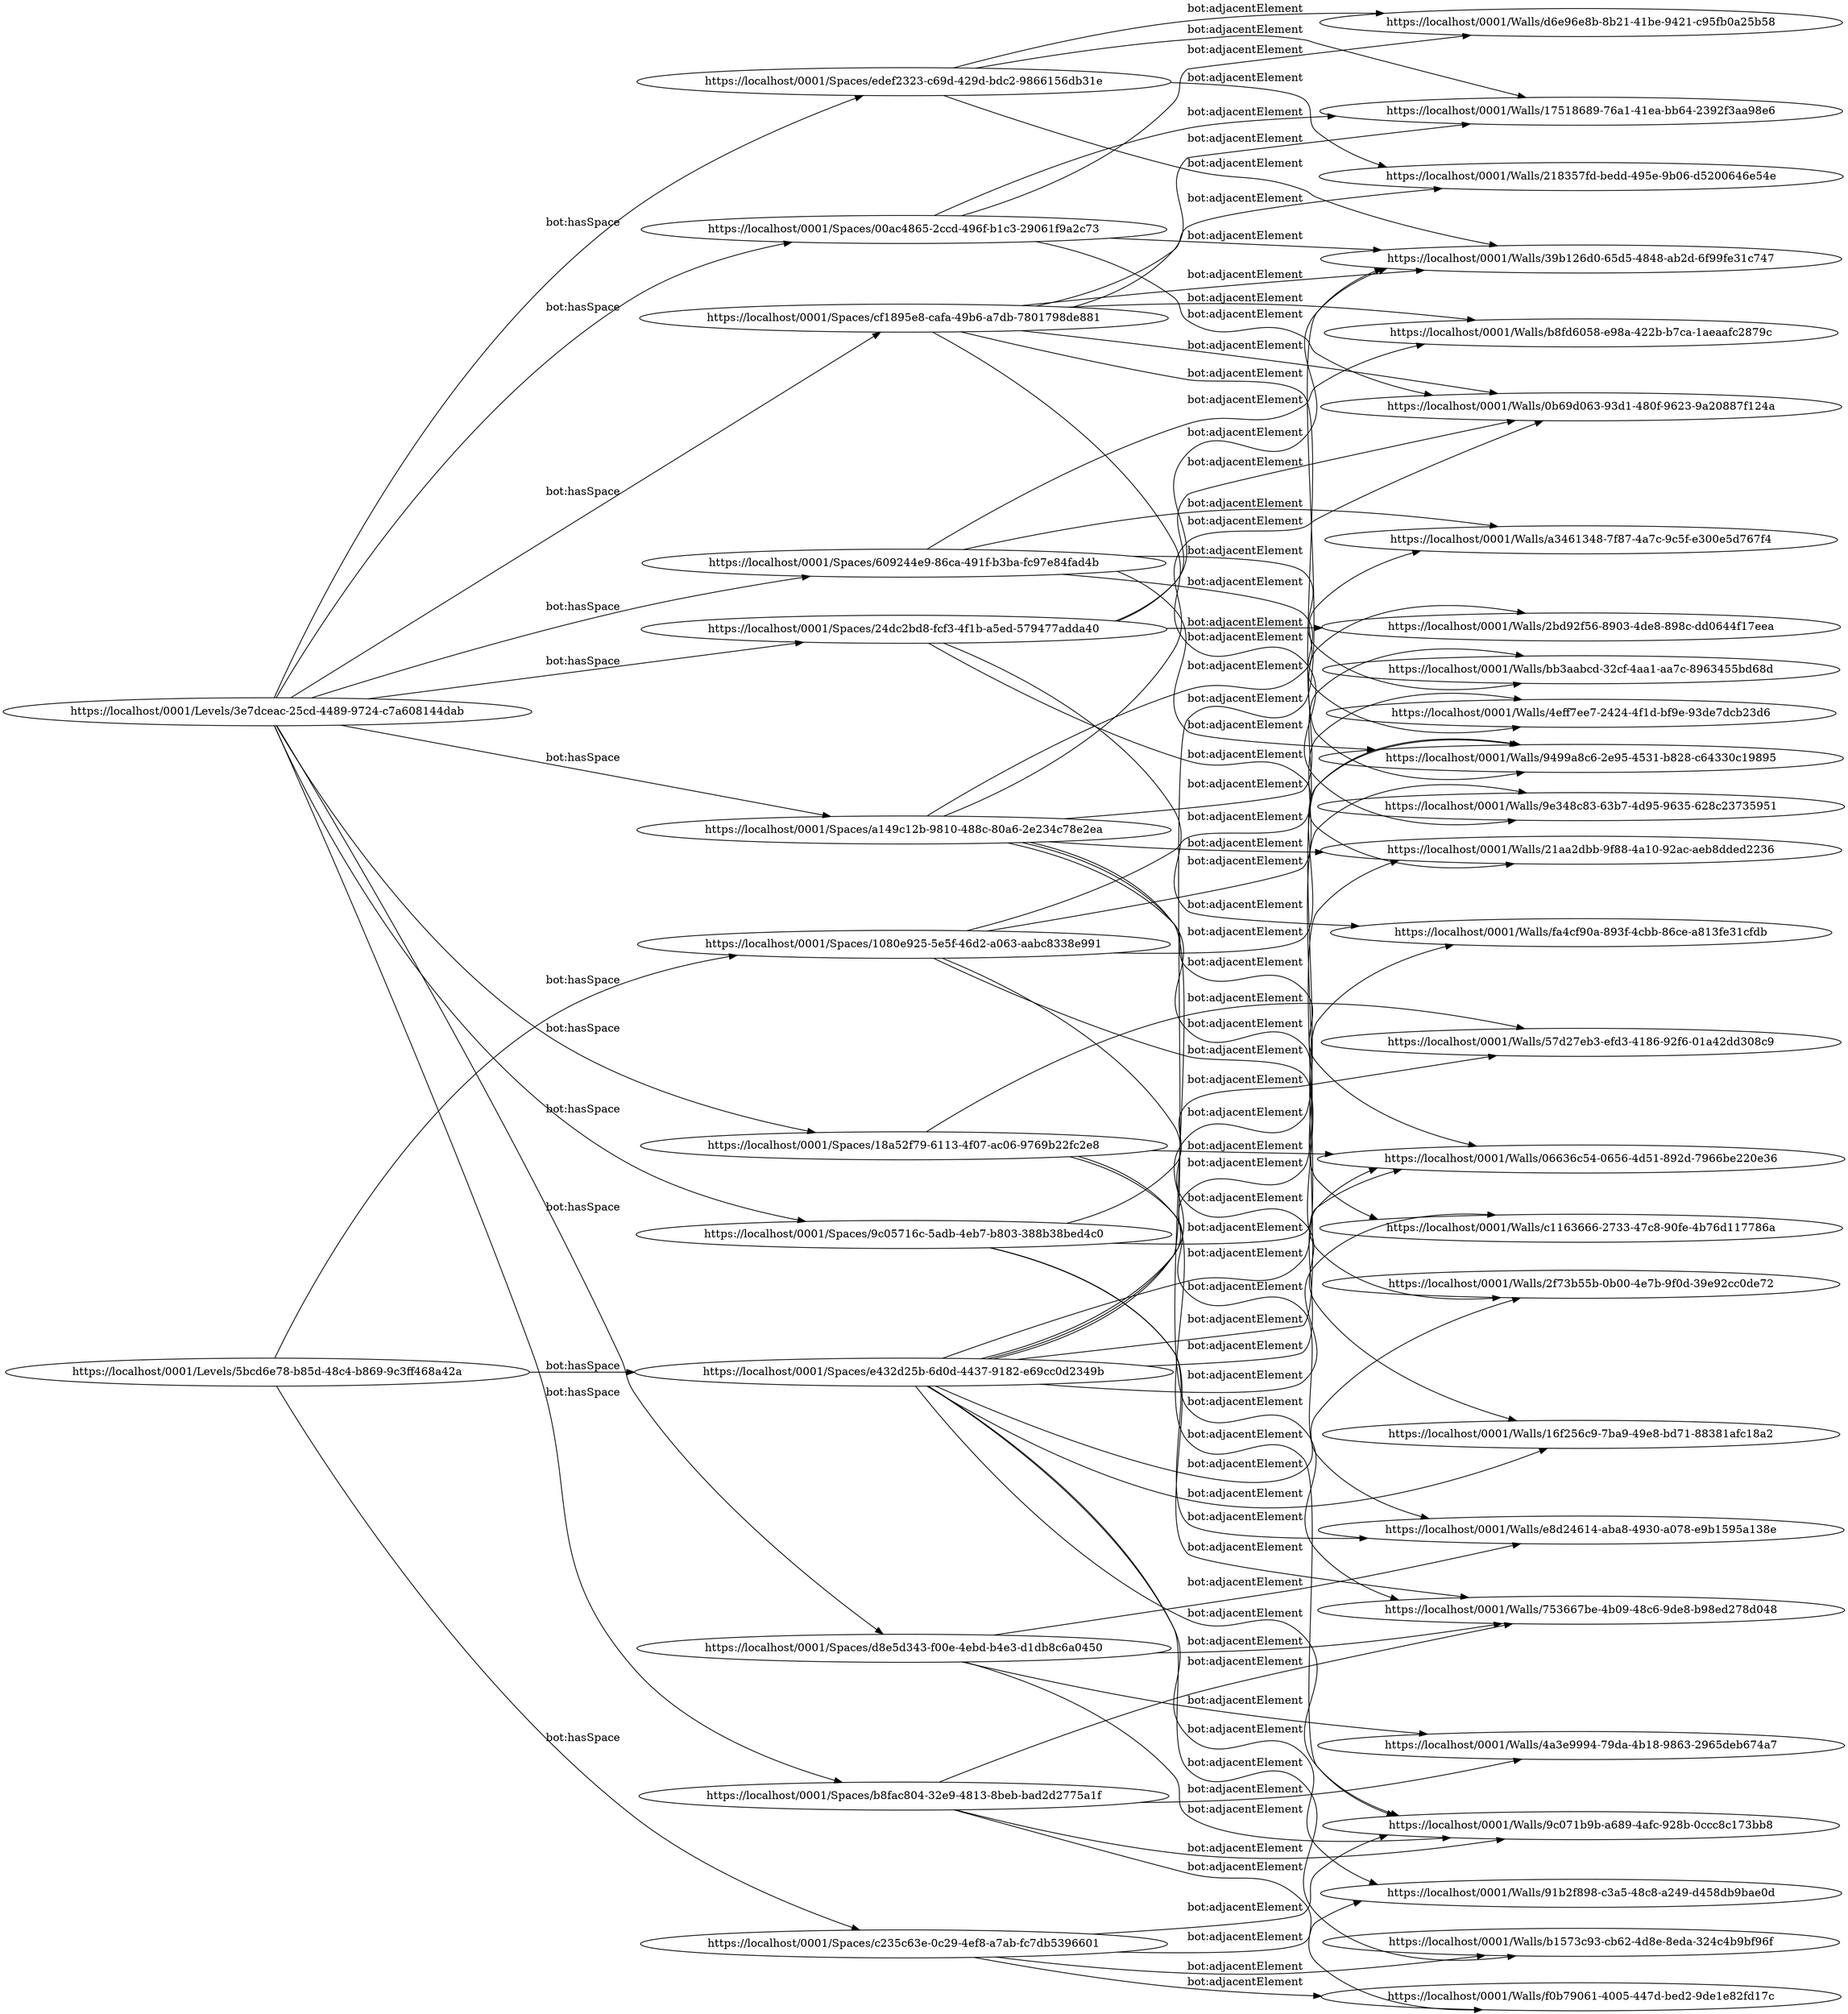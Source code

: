 digraph ar2dtool_diagram { 
rankdir=LR;
size="1501"
	"https://localhost/0001/Spaces/24dc2bd8-fcf3-4f1b-a5ed-579477adda40" -> "https://localhost/0001/Walls/0b69d063-93d1-480f-9623-9a20887f124a" [ label = "bot:adjacentElement" ];
	"https://localhost/0001/Spaces/24dc2bd8-fcf3-4f1b-a5ed-579477adda40" -> "https://localhost/0001/Walls/2bd92f56-8903-4de8-898c-dd0644f17eea" [ label = "bot:adjacentElement" ];
	"https://localhost/0001/Spaces/24dc2bd8-fcf3-4f1b-a5ed-579477adda40" -> "https://localhost/0001/Walls/21aa2dbb-9f88-4a10-92ac-aeb8dded2236" [ label = "bot:adjacentElement" ];
	"https://localhost/0001/Spaces/24dc2bd8-fcf3-4f1b-a5ed-579477adda40" -> "https://localhost/0001/Walls/fa4cf90a-893f-4cbb-86ce-a813fe31cfdb" [ label = "bot:adjacentElement" ];
	"https://localhost/0001/Spaces/24dc2bd8-fcf3-4f1b-a5ed-579477adda40" -> "https://localhost/0001/Walls/39b126d0-65d5-4848-ab2d-6f99fe31c747" [ label = "bot:adjacentElement" ];
	"https://localhost/0001/Spaces/edef2323-c69d-429d-bdc2-9866156db31e" -> "https://localhost/0001/Walls/218357fd-bedd-495e-9b06-d5200646e54e" [ label = "bot:adjacentElement" ];
	"https://localhost/0001/Spaces/edef2323-c69d-429d-bdc2-9866156db31e" -> "https://localhost/0001/Walls/17518689-76a1-41ea-bb64-2392f3aa98e6" [ label = "bot:adjacentElement" ];
	"https://localhost/0001/Spaces/edef2323-c69d-429d-bdc2-9866156db31e" -> "https://localhost/0001/Walls/d6e96e8b-8b21-41be-9421-c95fb0a25b58" [ label = "bot:adjacentElement" ];
	"https://localhost/0001/Spaces/edef2323-c69d-429d-bdc2-9866156db31e" -> "https://localhost/0001/Walls/39b126d0-65d5-4848-ab2d-6f99fe31c747" [ label = "bot:adjacentElement" ];
	"https://localhost/0001/Levels/3e7dceac-25cd-4489-9724-c7a608144dab" -> "https://localhost/0001/Spaces/a149c12b-9810-488c-80a6-2e234c78e2ea" [ label = "bot:hasSpace" ];
	"https://localhost/0001/Levels/3e7dceac-25cd-4489-9724-c7a608144dab" -> "https://localhost/0001/Spaces/00ac4865-2ccd-496f-b1c3-29061f9a2c73" [ label = "bot:hasSpace" ];
	"https://localhost/0001/Levels/3e7dceac-25cd-4489-9724-c7a608144dab" -> "https://localhost/0001/Spaces/d8e5d343-f00e-4ebd-b4e3-d1db8c6a0450" [ label = "bot:hasSpace" ];
	"https://localhost/0001/Levels/3e7dceac-25cd-4489-9724-c7a608144dab" -> "https://localhost/0001/Spaces/609244e9-86ca-491f-b3ba-fc97e84fad4b" [ label = "bot:hasSpace" ];
	"https://localhost/0001/Levels/3e7dceac-25cd-4489-9724-c7a608144dab" -> "https://localhost/0001/Spaces/18a52f79-6113-4f07-ac06-9769b22fc2e8" [ label = "bot:hasSpace" ];
	"https://localhost/0001/Levels/3e7dceac-25cd-4489-9724-c7a608144dab" -> "https://localhost/0001/Spaces/cf1895e8-cafa-49b6-a7db-7801798de881" [ label = "bot:hasSpace" ];
	"https://localhost/0001/Levels/3e7dceac-25cd-4489-9724-c7a608144dab" -> "https://localhost/0001/Spaces/9c05716c-5adb-4eb7-b803-388b38bed4c0" [ label = "bot:hasSpace" ];
	"https://localhost/0001/Levels/3e7dceac-25cd-4489-9724-c7a608144dab" -> "https://localhost/0001/Spaces/24dc2bd8-fcf3-4f1b-a5ed-579477adda40" [ label = "bot:hasSpace" ];
	"https://localhost/0001/Levels/3e7dceac-25cd-4489-9724-c7a608144dab" -> "https://localhost/0001/Spaces/b8fac804-32e9-4813-8beb-bad2d2775a1f" [ label = "bot:hasSpace" ];
	"https://localhost/0001/Levels/3e7dceac-25cd-4489-9724-c7a608144dab" -> "https://localhost/0001/Spaces/edef2323-c69d-429d-bdc2-9866156db31e" [ label = "bot:hasSpace" ];
	"https://localhost/0001/Spaces/d8e5d343-f00e-4ebd-b4e3-d1db8c6a0450" -> "https://localhost/0001/Walls/4a3e9994-79da-4b18-9863-2965deb674a7" [ label = "bot:adjacentElement" ];
	"https://localhost/0001/Spaces/d8e5d343-f00e-4ebd-b4e3-d1db8c6a0450" -> "https://localhost/0001/Walls/753667be-4b09-48c6-9de8-b98ed278d048" [ label = "bot:adjacentElement" ];
	"https://localhost/0001/Spaces/d8e5d343-f00e-4ebd-b4e3-d1db8c6a0450" -> "https://localhost/0001/Walls/e8d24614-aba8-4930-a078-e9b1595a138e" [ label = "bot:adjacentElement" ];
	"https://localhost/0001/Spaces/d8e5d343-f00e-4ebd-b4e3-d1db8c6a0450" -> "https://localhost/0001/Walls/9c071b9b-a689-4afc-928b-0ccc8c173bb8" [ label = "bot:adjacentElement" ];
	"https://localhost/0001/Spaces/1080e925-5e5f-46d2-a063-aabc8338e991" -> "https://localhost/0001/Walls/bb3aabcd-32cf-4aa1-aa7c-8963455bd68d" [ label = "bot:adjacentElement" ];
	"https://localhost/0001/Spaces/1080e925-5e5f-46d2-a063-aabc8338e991" -> "https://localhost/0001/Walls/4eff7ee7-2424-4f1d-bf9e-93de7dcb23d6" [ label = "bot:adjacentElement" ];
	"https://localhost/0001/Spaces/1080e925-5e5f-46d2-a063-aabc8338e991" -> "https://localhost/0001/Walls/2f73b55b-0b00-4e7b-9f0d-39e92cc0de72" [ label = "bot:adjacentElement" ];
	"https://localhost/0001/Spaces/1080e925-5e5f-46d2-a063-aabc8338e991" -> "https://localhost/0001/Walls/16f256c9-7ba9-49e8-bd71-88381afc18a2" [ label = "bot:adjacentElement" ];
	"https://localhost/0001/Spaces/1080e925-5e5f-46d2-a063-aabc8338e991" -> "https://localhost/0001/Walls/9499a8c6-2e95-4531-b828-c64330c19895" [ label = "bot:adjacentElement" ];
	"https://localhost/0001/Spaces/18a52f79-6113-4f07-ac06-9769b22fc2e8" -> "https://localhost/0001/Walls/e8d24614-aba8-4930-a078-e9b1595a138e" [ label = "bot:adjacentElement" ];
	"https://localhost/0001/Spaces/18a52f79-6113-4f07-ac06-9769b22fc2e8" -> "https://localhost/0001/Walls/57d27eb3-efd3-4186-92f6-01a42dd308c9" [ label = "bot:adjacentElement" ];
	"https://localhost/0001/Spaces/18a52f79-6113-4f07-ac06-9769b22fc2e8" -> "https://localhost/0001/Walls/06636c54-0656-4d51-892d-7966be220e36" [ label = "bot:adjacentElement" ];
	"https://localhost/0001/Spaces/18a52f79-6113-4f07-ac06-9769b22fc2e8" -> "https://localhost/0001/Walls/9c071b9b-a689-4afc-928b-0ccc8c173bb8" [ label = "bot:adjacentElement" ];
	"https://localhost/0001/Spaces/00ac4865-2ccd-496f-b1c3-29061f9a2c73" -> "https://localhost/0001/Walls/d6e96e8b-8b21-41be-9421-c95fb0a25b58" [ label = "bot:adjacentElement" ];
	"https://localhost/0001/Spaces/00ac4865-2ccd-496f-b1c3-29061f9a2c73" -> "https://localhost/0001/Walls/17518689-76a1-41ea-bb64-2392f3aa98e6" [ label = "bot:adjacentElement" ];
	"https://localhost/0001/Spaces/00ac4865-2ccd-496f-b1c3-29061f9a2c73" -> "https://localhost/0001/Walls/0b69d063-93d1-480f-9623-9a20887f124a" [ label = "bot:adjacentElement" ];
	"https://localhost/0001/Spaces/00ac4865-2ccd-496f-b1c3-29061f9a2c73" -> "https://localhost/0001/Walls/39b126d0-65d5-4848-ab2d-6f99fe31c747" [ label = "bot:adjacentElement" ];
	"https://localhost/0001/Levels/5bcd6e78-b85d-48c4-b869-9c3ff468a42a" -> "https://localhost/0001/Spaces/e432d25b-6d0d-4437-9182-e69cc0d2349b" [ label = "bot:hasSpace" ];
	"https://localhost/0001/Levels/5bcd6e78-b85d-48c4-b869-9c3ff468a42a" -> "https://localhost/0001/Spaces/1080e925-5e5f-46d2-a063-aabc8338e991" [ label = "bot:hasSpace" ];
	"https://localhost/0001/Levels/5bcd6e78-b85d-48c4-b869-9c3ff468a42a" -> "https://localhost/0001/Spaces/c235c63e-0c29-4ef8-a7ab-fc7db5396601" [ label = "bot:hasSpace" ];
	"https://localhost/0001/Spaces/a149c12b-9810-488c-80a6-2e234c78e2ea" -> "https://localhost/0001/Walls/c1163666-2733-47c8-90fe-4b76d117786a" [ label = "bot:adjacentElement" ];
	"https://localhost/0001/Spaces/a149c12b-9810-488c-80a6-2e234c78e2ea" -> "https://localhost/0001/Walls/06636c54-0656-4d51-892d-7966be220e36" [ label = "bot:adjacentElement" ];
	"https://localhost/0001/Spaces/a149c12b-9810-488c-80a6-2e234c78e2ea" -> "https://localhost/0001/Walls/753667be-4b09-48c6-9de8-b98ed278d048" [ label = "bot:adjacentElement" ];
	"https://localhost/0001/Spaces/a149c12b-9810-488c-80a6-2e234c78e2ea" -> "https://localhost/0001/Walls/0b69d063-93d1-480f-9623-9a20887f124a" [ label = "bot:adjacentElement" ];
	"https://localhost/0001/Spaces/a149c12b-9810-488c-80a6-2e234c78e2ea" -> "https://localhost/0001/Walls/2bd92f56-8903-4de8-898c-dd0644f17eea" [ label = "bot:adjacentElement" ];
	"https://localhost/0001/Spaces/a149c12b-9810-488c-80a6-2e234c78e2ea" -> "https://localhost/0001/Walls/21aa2dbb-9f88-4a10-92ac-aeb8dded2236" [ label = "bot:adjacentElement" ];
	"https://localhost/0001/Spaces/a149c12b-9810-488c-80a6-2e234c78e2ea" -> "https://localhost/0001/Walls/a3461348-7f87-4a7c-9c5f-e300e5d767f4" [ label = "bot:adjacentElement" ];
	"https://localhost/0001/Spaces/609244e9-86ca-491f-b3ba-fc97e84fad4b" -> "https://localhost/0001/Walls/bb3aabcd-32cf-4aa1-aa7c-8963455bd68d" [ label = "bot:adjacentElement" ];
	"https://localhost/0001/Spaces/609244e9-86ca-491f-b3ba-fc97e84fad4b" -> "https://localhost/0001/Walls/4eff7ee7-2424-4f1d-bf9e-93de7dcb23d6" [ label = "bot:adjacentElement" ];
	"https://localhost/0001/Spaces/609244e9-86ca-491f-b3ba-fc97e84fad4b" -> "https://localhost/0001/Walls/a3461348-7f87-4a7c-9c5f-e300e5d767f4" [ label = "bot:adjacentElement" ];
	"https://localhost/0001/Spaces/609244e9-86ca-491f-b3ba-fc97e84fad4b" -> "https://localhost/0001/Walls/b8fd6058-e98a-422b-b7ca-1aeaafc2879c" [ label = "bot:adjacentElement" ];
	"https://localhost/0001/Spaces/609244e9-86ca-491f-b3ba-fc97e84fad4b" -> "https://localhost/0001/Walls/9499a8c6-2e95-4531-b828-c64330c19895" [ label = "bot:adjacentElement" ];
	"https://localhost/0001/Spaces/e432d25b-6d0d-4437-9182-e69cc0d2349b" -> "https://localhost/0001/Walls/9e348c83-63b7-4d95-9635-628c23735951" [ label = "bot:adjacentElement" ];
	"https://localhost/0001/Spaces/e432d25b-6d0d-4437-9182-e69cc0d2349b" -> "https://localhost/0001/Walls/06636c54-0656-4d51-892d-7966be220e36" [ label = "bot:adjacentElement" ];
	"https://localhost/0001/Spaces/e432d25b-6d0d-4437-9182-e69cc0d2349b" -> "https://localhost/0001/Walls/b1573c93-cb62-4d8e-8eda-324c4b9bf96f" [ label = "bot:adjacentElement" ];
	"https://localhost/0001/Spaces/e432d25b-6d0d-4437-9182-e69cc0d2349b" -> "https://localhost/0001/Walls/2f73b55b-0b00-4e7b-9f0d-39e92cc0de72" [ label = "bot:adjacentElement" ];
	"https://localhost/0001/Spaces/e432d25b-6d0d-4437-9182-e69cc0d2349b" -> "https://localhost/0001/Walls/c1163666-2733-47c8-90fe-4b76d117786a" [ label = "bot:adjacentElement" ];
	"https://localhost/0001/Spaces/e432d25b-6d0d-4437-9182-e69cc0d2349b" -> "https://localhost/0001/Walls/39b126d0-65d5-4848-ab2d-6f99fe31c747" [ label = "bot:adjacentElement" ];
	"https://localhost/0001/Spaces/e432d25b-6d0d-4437-9182-e69cc0d2349b" -> "https://localhost/0001/Walls/9c071b9b-a689-4afc-928b-0ccc8c173bb8" [ label = "bot:adjacentElement" ];
	"https://localhost/0001/Spaces/e432d25b-6d0d-4437-9182-e69cc0d2349b" -> "https://localhost/0001/Walls/21aa2dbb-9f88-4a10-92ac-aeb8dded2236" [ label = "bot:adjacentElement" ];
	"https://localhost/0001/Spaces/e432d25b-6d0d-4437-9182-e69cc0d2349b" -> "https://localhost/0001/Walls/fa4cf90a-893f-4cbb-86ce-a813fe31cfdb" [ label = "bot:adjacentElement" ];
	"https://localhost/0001/Spaces/e432d25b-6d0d-4437-9182-e69cc0d2349b" -> "https://localhost/0001/Walls/91b2f898-c3a5-48c8-a249-d458db9bae0d" [ label = "bot:adjacentElement" ];
	"https://localhost/0001/Spaces/e432d25b-6d0d-4437-9182-e69cc0d2349b" -> "https://localhost/0001/Walls/16f256c9-7ba9-49e8-bd71-88381afc18a2" [ label = "bot:adjacentElement" ];
	"https://localhost/0001/Spaces/e432d25b-6d0d-4437-9182-e69cc0d2349b" -> "https://localhost/0001/Walls/9499a8c6-2e95-4531-b828-c64330c19895" [ label = "bot:adjacentElement" ];
	"https://localhost/0001/Spaces/9c05716c-5adb-4eb7-b803-388b38bed4c0" -> "https://localhost/0001/Walls/57d27eb3-efd3-4186-92f6-01a42dd308c9" [ label = "bot:adjacentElement" ];
	"https://localhost/0001/Spaces/9c05716c-5adb-4eb7-b803-388b38bed4c0" -> "https://localhost/0001/Walls/e8d24614-aba8-4930-a078-e9b1595a138e" [ label = "bot:adjacentElement" ];
	"https://localhost/0001/Spaces/9c05716c-5adb-4eb7-b803-388b38bed4c0" -> "https://localhost/0001/Walls/753667be-4b09-48c6-9de8-b98ed278d048" [ label = "bot:adjacentElement" ];
	"https://localhost/0001/Spaces/9c05716c-5adb-4eb7-b803-388b38bed4c0" -> "https://localhost/0001/Walls/06636c54-0656-4d51-892d-7966be220e36" [ label = "bot:adjacentElement" ];
	"https://localhost/0001/Spaces/b8fac804-32e9-4813-8beb-bad2d2775a1f" -> "https://localhost/0001/Walls/753667be-4b09-48c6-9de8-b98ed278d048" [ label = "bot:adjacentElement" ];
	"https://localhost/0001/Spaces/b8fac804-32e9-4813-8beb-bad2d2775a1f" -> "https://localhost/0001/Walls/4a3e9994-79da-4b18-9863-2965deb674a7" [ label = "bot:adjacentElement" ];
	"https://localhost/0001/Spaces/b8fac804-32e9-4813-8beb-bad2d2775a1f" -> "https://localhost/0001/Walls/9c071b9b-a689-4afc-928b-0ccc8c173bb8" [ label = "bot:adjacentElement" ];
	"https://localhost/0001/Spaces/b8fac804-32e9-4813-8beb-bad2d2775a1f" -> "https://localhost/0001/Walls/f0b79061-4005-447d-bed2-9de1e82fd17c" [ label = "bot:adjacentElement" ];
	"https://localhost/0001/Spaces/cf1895e8-cafa-49b6-a7db-7801798de881" -> "https://localhost/0001/Walls/17518689-76a1-41ea-bb64-2392f3aa98e6" [ label = "bot:adjacentElement" ];
	"https://localhost/0001/Spaces/cf1895e8-cafa-49b6-a7db-7801798de881" -> "https://localhost/0001/Walls/9e348c83-63b7-4d95-9635-628c23735951" [ label = "bot:adjacentElement" ];
	"https://localhost/0001/Spaces/cf1895e8-cafa-49b6-a7db-7801798de881" -> "https://localhost/0001/Walls/39b126d0-65d5-4848-ab2d-6f99fe31c747" [ label = "bot:adjacentElement" ];
	"https://localhost/0001/Spaces/cf1895e8-cafa-49b6-a7db-7801798de881" -> "https://localhost/0001/Walls/0b69d063-93d1-480f-9623-9a20887f124a" [ label = "bot:adjacentElement" ];
	"https://localhost/0001/Spaces/cf1895e8-cafa-49b6-a7db-7801798de881" -> "https://localhost/0001/Walls/218357fd-bedd-495e-9b06-d5200646e54e" [ label = "bot:adjacentElement" ];
	"https://localhost/0001/Spaces/cf1895e8-cafa-49b6-a7db-7801798de881" -> "https://localhost/0001/Walls/9499a8c6-2e95-4531-b828-c64330c19895" [ label = "bot:adjacentElement" ];
	"https://localhost/0001/Spaces/cf1895e8-cafa-49b6-a7db-7801798de881" -> "https://localhost/0001/Walls/b8fd6058-e98a-422b-b7ca-1aeaafc2879c" [ label = "bot:adjacentElement" ];
	"https://localhost/0001/Spaces/c235c63e-0c29-4ef8-a7ab-fc7db5396601" -> "https://localhost/0001/Walls/b1573c93-cb62-4d8e-8eda-324c4b9bf96f" [ label = "bot:adjacentElement" ];
	"https://localhost/0001/Spaces/c235c63e-0c29-4ef8-a7ab-fc7db5396601" -> "https://localhost/0001/Walls/91b2f898-c3a5-48c8-a249-d458db9bae0d" [ label = "bot:adjacentElement" ];
	"https://localhost/0001/Spaces/c235c63e-0c29-4ef8-a7ab-fc7db5396601" -> "https://localhost/0001/Walls/9c071b9b-a689-4afc-928b-0ccc8c173bb8" [ label = "bot:adjacentElement" ];
	"https://localhost/0001/Spaces/c235c63e-0c29-4ef8-a7ab-fc7db5396601" -> "https://localhost/0001/Walls/f0b79061-4005-447d-bed2-9de1e82fd17c" [ label = "bot:adjacentElement" ];

}
